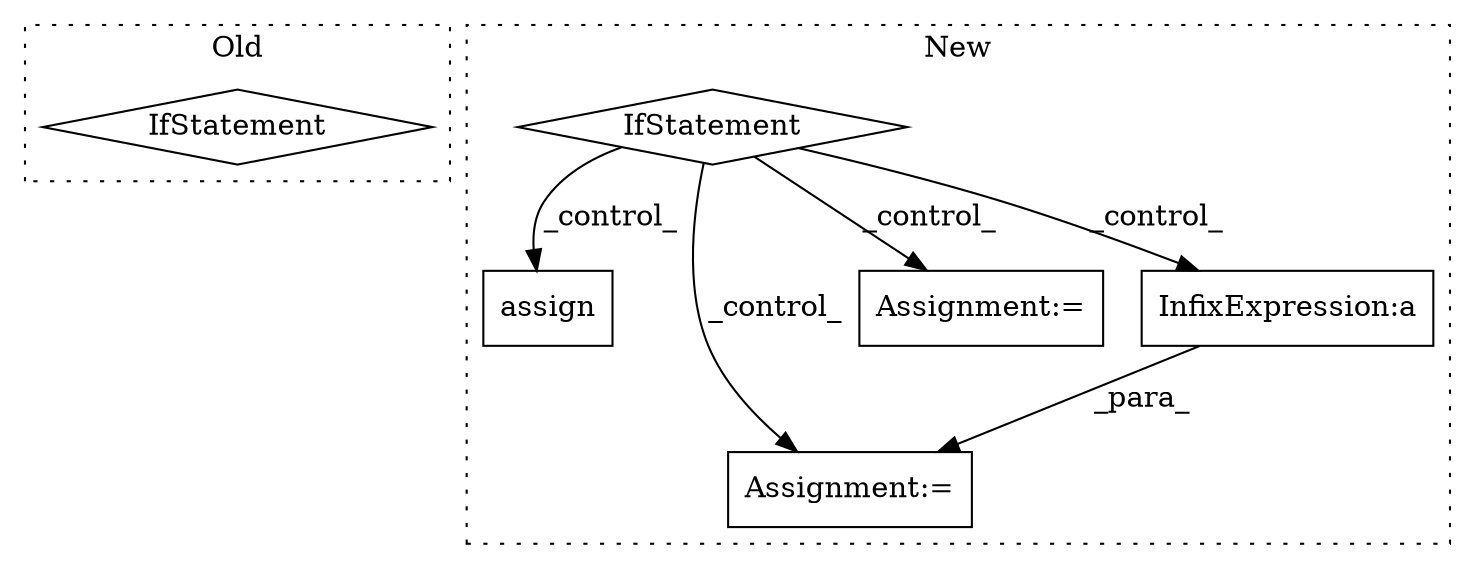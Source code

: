 digraph G {
subgraph cluster0 {
1 [label="IfStatement" a="25" s="2525,2542" l="4,2" shape="diamond"];
label = "Old";
style="dotted";
}
subgraph cluster1 {
2 [label="assign" a="32" s="2659,2705" l="7,1" shape="box"];
3 [label="IfStatement" a="25" s="2625,2642" l="4,2" shape="diamond"];
4 [label="Assignment:=" a="7" s="2729" l="1" shape="box"];
5 [label="Assignment:=" a="7" s="2792" l="1" shape="box"];
6 [label="InfixExpression:a" a="27" s="2740" l="3" shape="box"];
label = "New";
style="dotted";
}
3 -> 4 [label="_control_"];
3 -> 6 [label="_control_"];
3 -> 2 [label="_control_"];
3 -> 5 [label="_control_"];
6 -> 4 [label="_para_"];
}